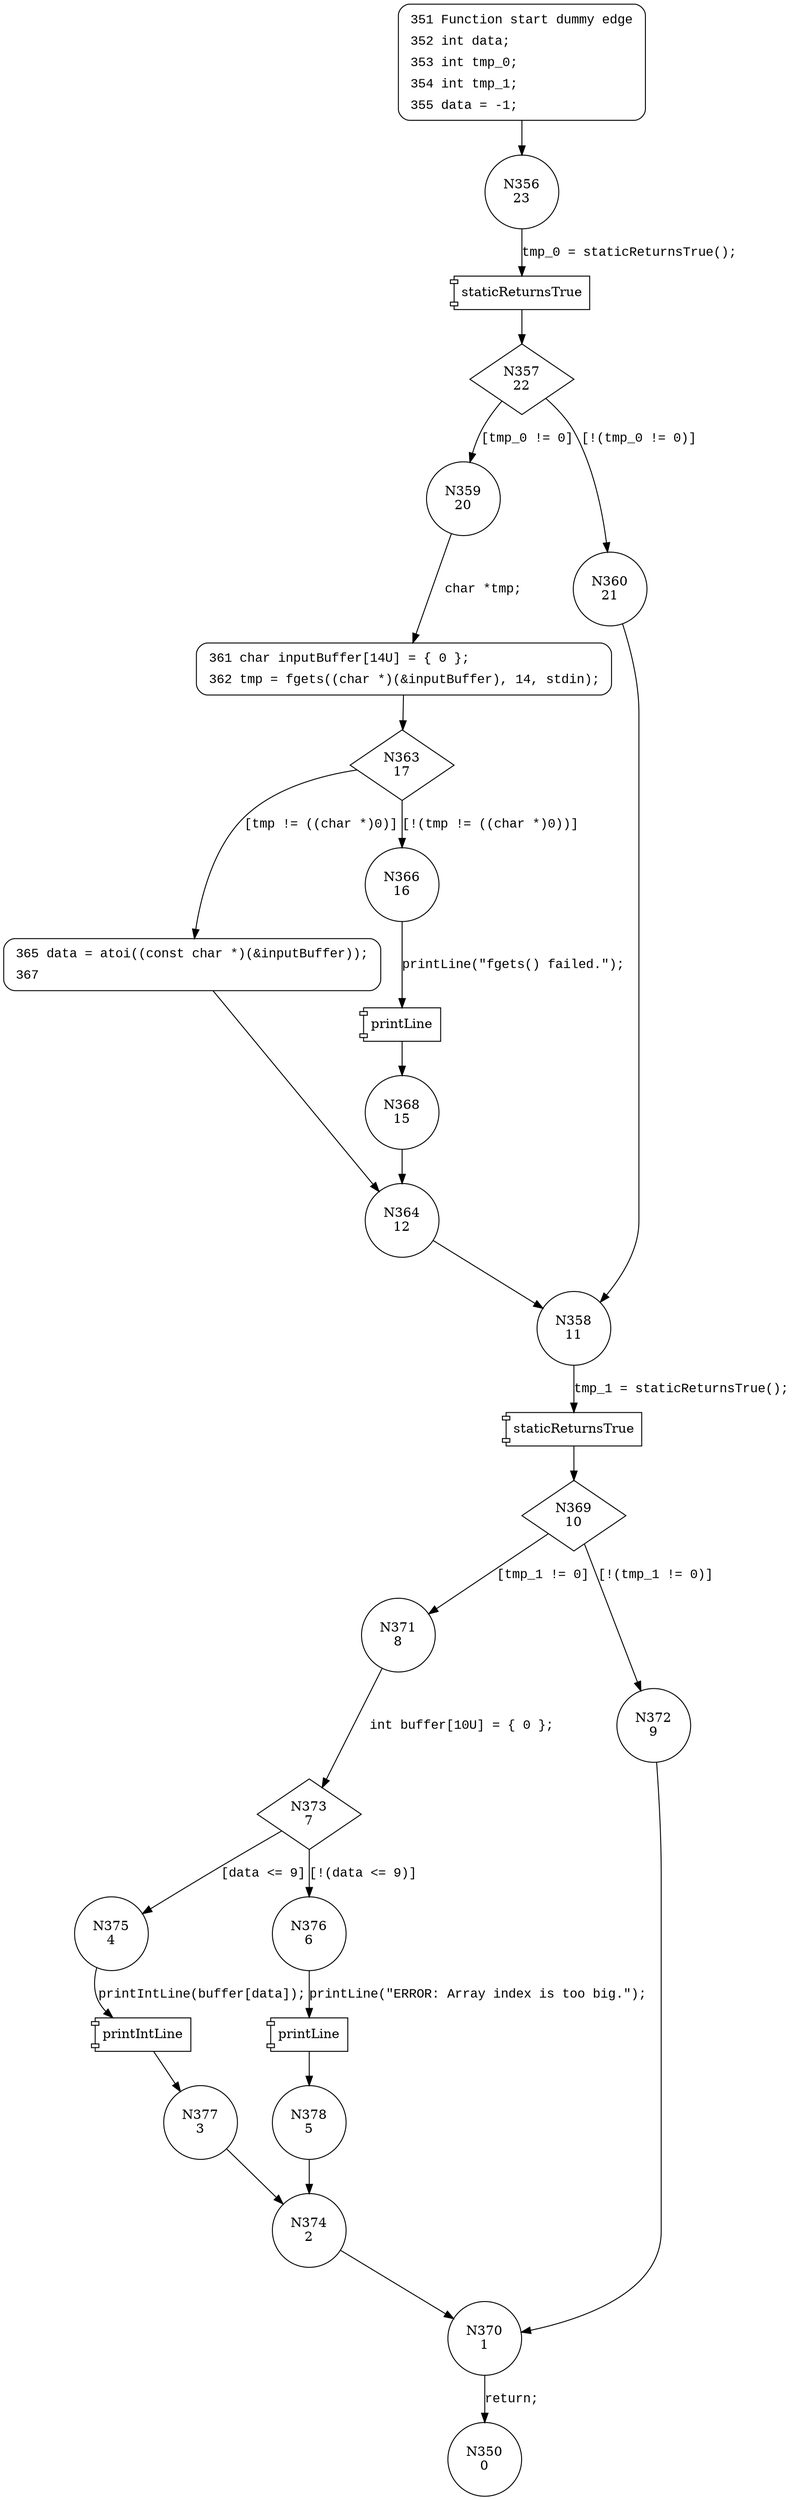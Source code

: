 digraph CWE127_Buffer_Underread__CWE839_fgets_08_bad {
356 [shape="circle" label="N356\n23"]
357 [shape="diamond" label="N357\n22"]
359 [shape="circle" label="N359\n20"]
360 [shape="circle" label="N360\n21"]
358 [shape="circle" label="N358\n11"]
369 [shape="diamond" label="N369\n10"]
371 [shape="circle" label="N371\n8"]
372 [shape="circle" label="N372\n9"]
370 [shape="circle" label="N370\n1"]
350 [shape="circle" label="N350\n0"]
373 [shape="diamond" label="N373\n7"]
375 [shape="circle" label="N375\n4"]
376 [shape="circle" label="N376\n6"]
378 [shape="circle" label="N378\n5"]
374 [shape="circle" label="N374\n2"]
377 [shape="circle" label="N377\n3"]
361 [shape="circle" label="N361\n19"]
363 [shape="diamond" label="N363\n17"]
365 [shape="circle" label="N365\n14"]
366 [shape="circle" label="N366\n16"]
368 [shape="circle" label="N368\n15"]
364 [shape="circle" label="N364\n12"]
351 [style="filled,bold" penwidth="1" fillcolor="white" fontname="Courier New" shape="Mrecord" label=<<table border="0" cellborder="0" cellpadding="3" bgcolor="white"><tr><td align="right">351</td><td align="left">Function start dummy edge</td></tr><tr><td align="right">352</td><td align="left">int data;</td></tr><tr><td align="right">353</td><td align="left">int tmp_0;</td></tr><tr><td align="right">354</td><td align="left">int tmp_1;</td></tr><tr><td align="right">355</td><td align="left">data = -1;</td></tr></table>>]
351 -> 356[label=""]
361 [style="filled,bold" penwidth="1" fillcolor="white" fontname="Courier New" shape="Mrecord" label=<<table border="0" cellborder="0" cellpadding="3" bgcolor="white"><tr><td align="right">361</td><td align="left">char inputBuffer[14U] = &#123; 0 &#125;;</td></tr><tr><td align="right">362</td><td align="left">tmp = fgets((char *)(&amp;inputBuffer), 14, stdin);</td></tr></table>>]
361 -> 363[label=""]
365 [style="filled,bold" penwidth="1" fillcolor="white" fontname="Courier New" shape="Mrecord" label=<<table border="0" cellborder="0" cellpadding="3" bgcolor="white"><tr><td align="right">365</td><td align="left">data = atoi((const char *)(&amp;inputBuffer));</td></tr><tr><td align="right">367</td><td align="left"></td></tr></table>>]
365 -> 364[label=""]
100025 [shape="component" label="staticReturnsTrue"]
356 -> 100025 [label="tmp_0 = staticReturnsTrue();" fontname="Courier New"]
100025 -> 357 [label="" fontname="Courier New"]
357 -> 359 [label="[tmp_0 != 0]" fontname="Courier New"]
357 -> 360 [label="[!(tmp_0 != 0)]" fontname="Courier New"]
100026 [shape="component" label="staticReturnsTrue"]
358 -> 100026 [label="tmp_1 = staticReturnsTrue();" fontname="Courier New"]
100026 -> 369 [label="" fontname="Courier New"]
369 -> 371 [label="[tmp_1 != 0]" fontname="Courier New"]
369 -> 372 [label="[!(tmp_1 != 0)]" fontname="Courier New"]
370 -> 350 [label="return;" fontname="Courier New"]
373 -> 375 [label="[data <= 9]" fontname="Courier New"]
373 -> 376 [label="[!(data <= 9)]" fontname="Courier New"]
100027 [shape="component" label="printLine"]
376 -> 100027 [label="printLine(\"ERROR: Array index is too big.\");" fontname="Courier New"]
100027 -> 378 [label="" fontname="Courier New"]
374 -> 370 [label="" fontname="Courier New"]
100028 [shape="component" label="printIntLine"]
375 -> 100028 [label="printIntLine(buffer[data]);" fontname="Courier New"]
100028 -> 377 [label="" fontname="Courier New"]
359 -> 361 [label="char *tmp;" fontname="Courier New"]
363 -> 365 [label="[tmp != ((char *)0)]" fontname="Courier New"]
363 -> 366 [label="[!(tmp != ((char *)0))]" fontname="Courier New"]
100029 [shape="component" label="printLine"]
366 -> 100029 [label="printLine(\"fgets() failed.\");" fontname="Courier New"]
100029 -> 368 [label="" fontname="Courier New"]
364 -> 358 [label="" fontname="Courier New"]
360 -> 358 [label="" fontname="Courier New"]
372 -> 370 [label="" fontname="Courier New"]
371 -> 373 [label="int buffer[10U] = { 0 };" fontname="Courier New"]
378 -> 374 [label="" fontname="Courier New"]
377 -> 374 [label="" fontname="Courier New"]
368 -> 364 [label="" fontname="Courier New"]
}